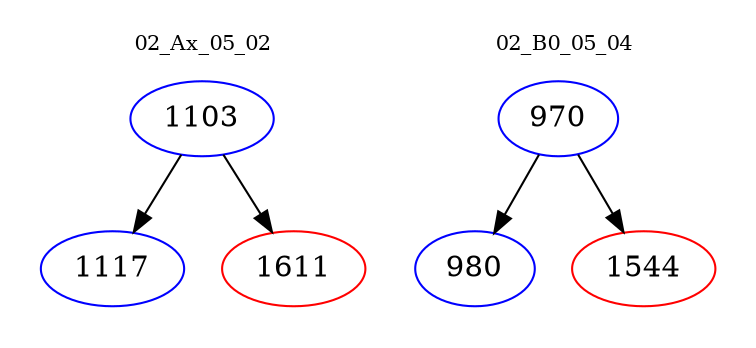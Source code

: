digraph{
subgraph cluster_0 {
color = white
label = "02_Ax_05_02";
fontsize=10;
T0_1103 [label="1103", color="blue"]
T0_1103 -> T0_1117 [color="black"]
T0_1117 [label="1117", color="blue"]
T0_1103 -> T0_1611 [color="black"]
T0_1611 [label="1611", color="red"]
}
subgraph cluster_1 {
color = white
label = "02_B0_05_04";
fontsize=10;
T1_970 [label="970", color="blue"]
T1_970 -> T1_980 [color="black"]
T1_980 [label="980", color="blue"]
T1_970 -> T1_1544 [color="black"]
T1_1544 [label="1544", color="red"]
}
}
